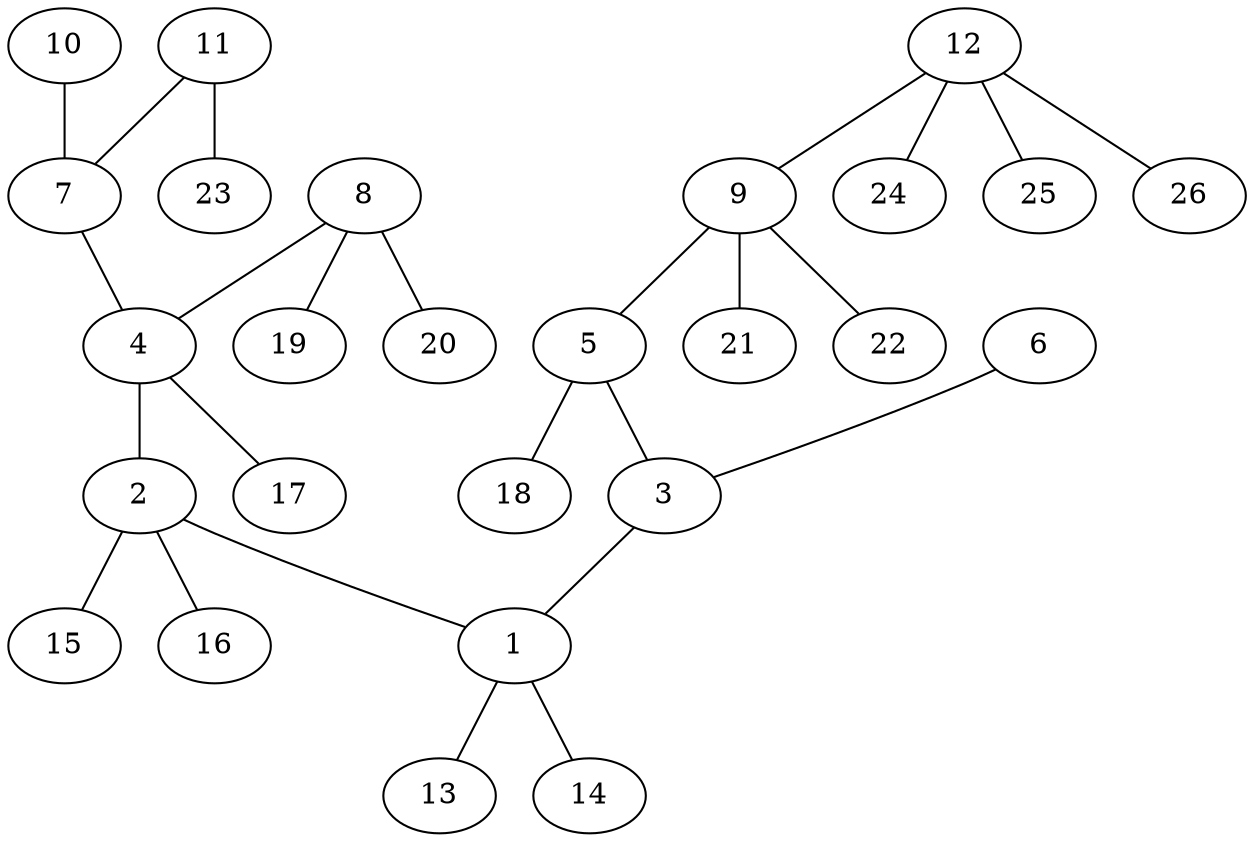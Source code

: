 graph molecule_4237 {
	1	 [chem=C];
	13	 [chem=H];
	1 -- 13	 [valence=1];
	14	 [chem=H];
	1 -- 14	 [valence=1];
	2	 [chem=C];
	2 -- 1	 [valence=1];
	15	 [chem=H];
	2 -- 15	 [valence=1];
	16	 [chem=H];
	2 -- 16	 [valence=1];
	3	 [chem=C];
	3 -- 1	 [valence=1];
	4	 [chem=C];
	4 -- 2	 [valence=1];
	17	 [chem=H];
	4 -- 17	 [valence=1];
	5	 [chem=N];
	5 -- 3	 [valence=1];
	18	 [chem=H];
	5 -- 18	 [valence=1];
	6	 [chem=O];
	6 -- 3	 [valence=2];
	7	 [chem=C];
	7 -- 4	 [valence=1];
	8	 [chem=N];
	8 -- 4	 [valence=1];
	19	 [chem=H];
	8 -- 19	 [valence=1];
	20	 [chem=H];
	8 -- 20	 [valence=1];
	9	 [chem=C];
	9 -- 5	 [valence=1];
	21	 [chem=H];
	9 -- 21	 [valence=1];
	22	 [chem=H];
	9 -- 22	 [valence=1];
	10	 [chem=O];
	10 -- 7	 [valence=2];
	11	 [chem=O];
	11 -- 7	 [valence=1];
	23	 [chem=H];
	11 -- 23	 [valence=1];
	12	 [chem=C];
	12 -- 9	 [valence=1];
	24	 [chem=H];
	12 -- 24	 [valence=1];
	25	 [chem=H];
	12 -- 25	 [valence=1];
	26	 [chem=H];
	12 -- 26	 [valence=1];
}
